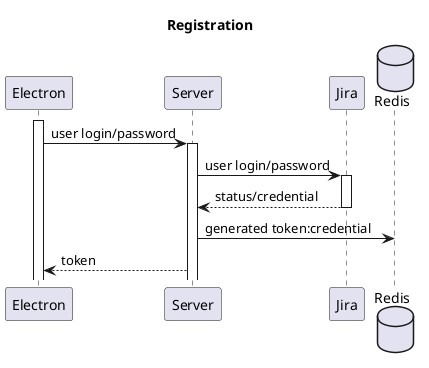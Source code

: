 @startuml

title Registration

participant Electron
participant Server
participant Jira
database Redis

activate Electron
Electron->Server:user login/password
activate Server
Server->Jira:user login/password
activate Jira
Server<--Jira:status/credential
deactivate Jira
Server->Redis:generated token:credential
Electron<--Server:token

@enduml
